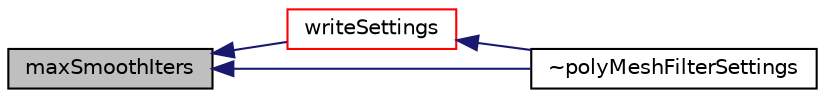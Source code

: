 digraph "maxSmoothIters"
{
  bgcolor="transparent";
  edge [fontname="Helvetica",fontsize="10",labelfontname="Helvetica",labelfontsize="10"];
  node [fontname="Helvetica",fontsize="10",shape=record];
  rankdir="LR";
  Node1 [label="maxSmoothIters",height=0.2,width=0.4,color="black", fillcolor="grey75", style="filled", fontcolor="black"];
  Node1 -> Node2 [dir="back",color="midnightblue",fontsize="10",style="solid",fontname="Helvetica"];
  Node2 [label="writeSettings",height=0.2,width=0.4,color="red",URL="$a01920.html#abe3c585a1ab081cb386fb7c90e2bdb8c",tooltip="Write the settings to a stream. "];
  Node2 -> Node3 [dir="back",color="midnightblue",fontsize="10",style="solid",fontname="Helvetica"];
  Node3 [label="~polyMeshFilterSettings",height=0.2,width=0.4,color="black",URL="$a01920.html#a51a1ec4ef64bcb2965d7576891e64bbf",tooltip="Destructor. "];
  Node1 -> Node3 [dir="back",color="midnightblue",fontsize="10",style="solid",fontname="Helvetica"];
}

